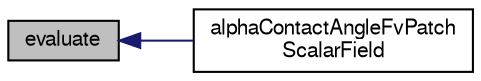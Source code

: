 digraph "evaluate"
{
  bgcolor="transparent";
  edge [fontname="FreeSans",fontsize="10",labelfontname="FreeSans",labelfontsize="10"];
  node [fontname="FreeSans",fontsize="10",shape=record];
  rankdir="LR";
  Node68 [label="evaluate",height=0.2,width=0.4,color="black", fillcolor="grey75", style="filled", fontcolor="black"];
  Node68 -> Node69 [dir="back",color="midnightblue",fontsize="10",style="solid",fontname="FreeSans"];
  Node69 [label="alphaContactAngleFvPatch\lScalarField",height=0.2,width=0.4,color="black",URL="$a30530.html#a06a5e7f1f5a75cf37fc3f921498293e8",tooltip="Construct as copy setting internal field reference. "];
}
